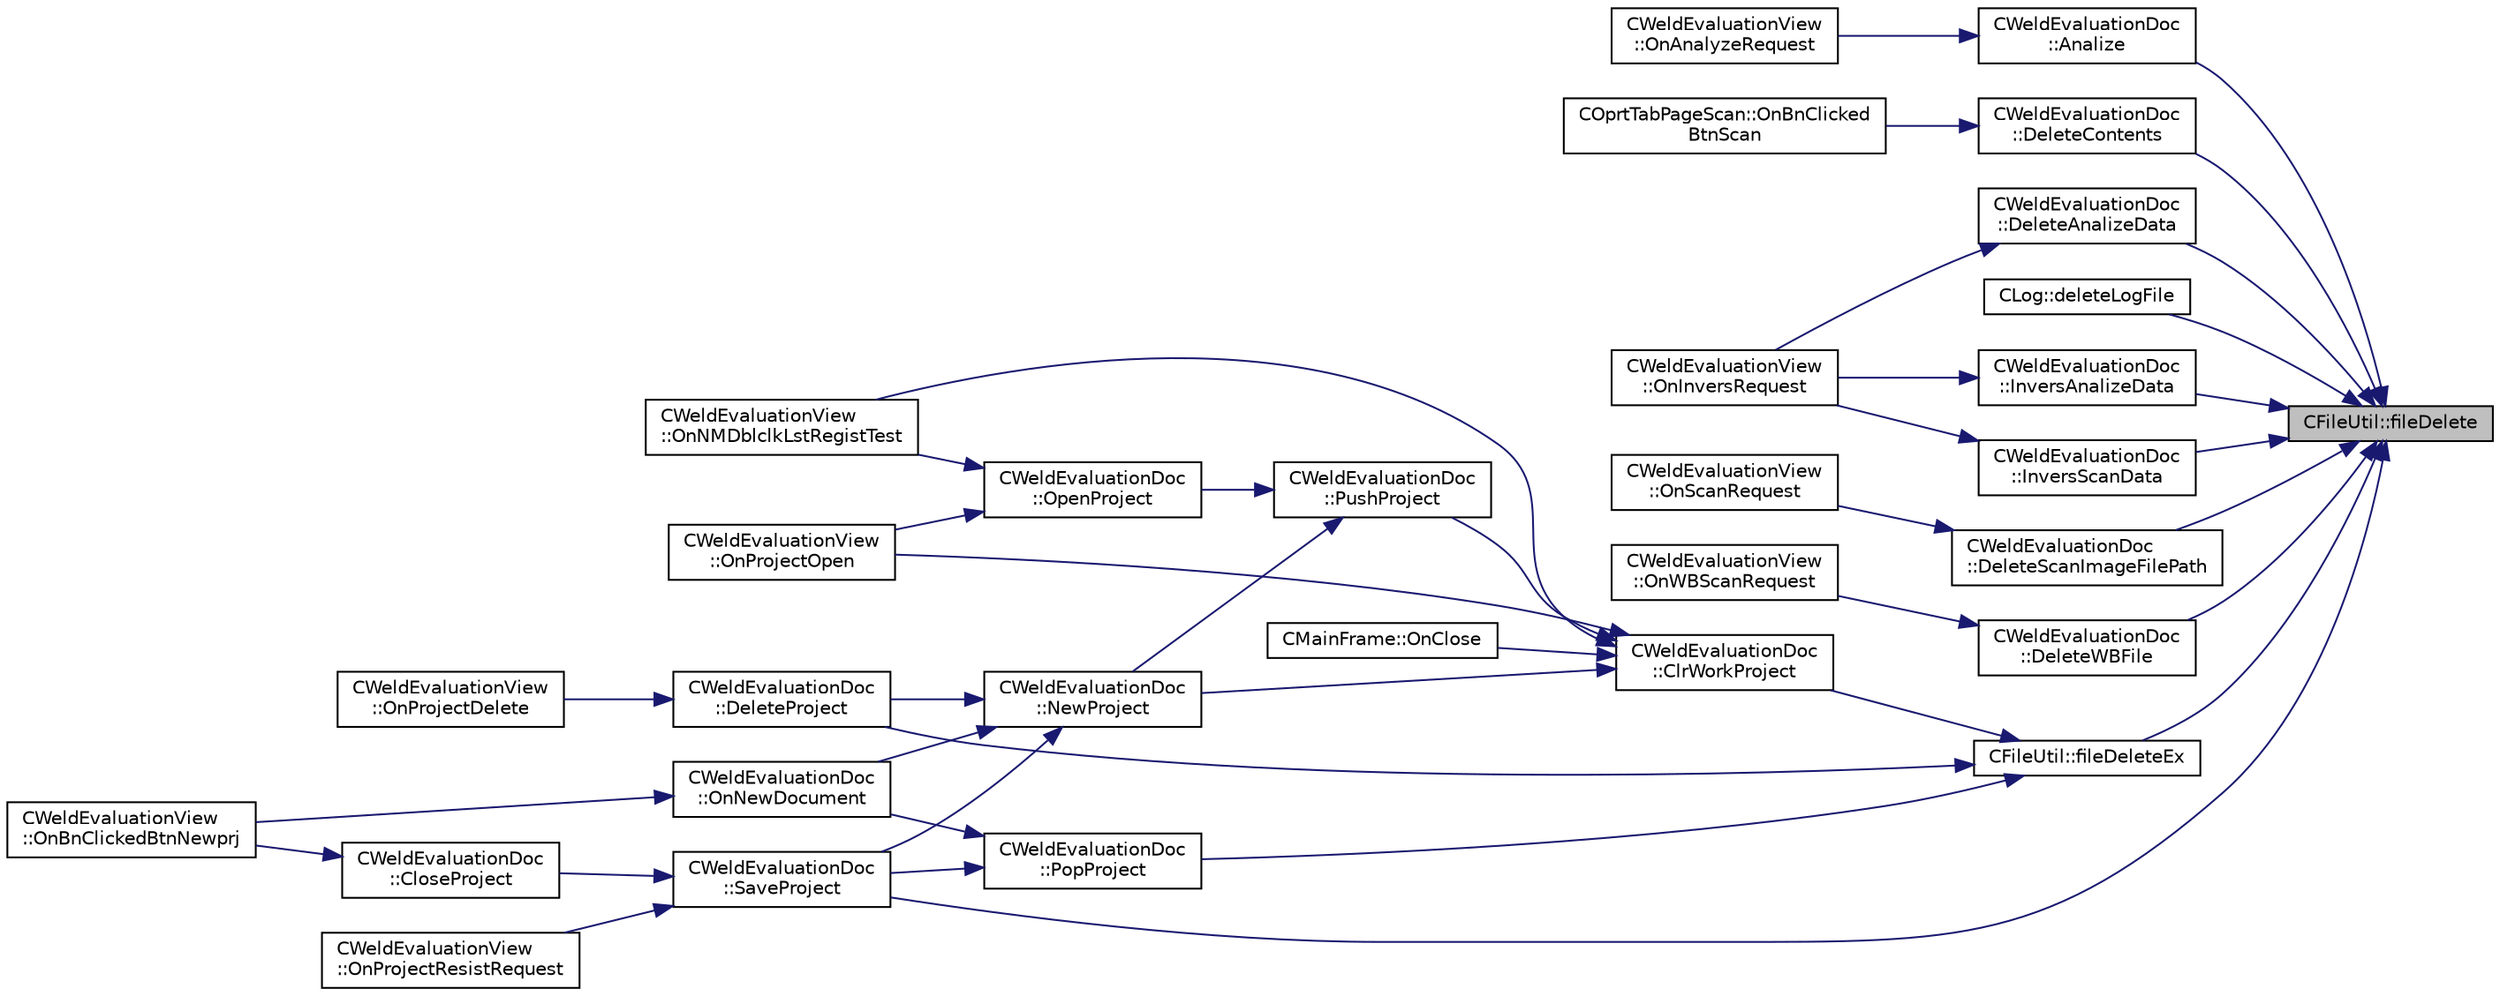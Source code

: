 digraph "CFileUtil::fileDelete"
{
 // LATEX_PDF_SIZE
  edge [fontname="Helvetica",fontsize="10",labelfontname="Helvetica",labelfontsize="10"];
  node [fontname="Helvetica",fontsize="10",shape=record];
  rankdir="RL";
  Node1 [label="CFileUtil::fileDelete",height=0.2,width=0.4,color="black", fillcolor="grey75", style="filled", fontcolor="black",tooltip="ファイルを削除する"];
  Node1 -> Node2 [dir="back",color="midnightblue",fontsize="10",style="solid",fontname="Helvetica"];
  Node2 [label="CWeldEvaluationDoc\l::Analize",height=0.2,width=0.4,color="black", fillcolor="white", style="filled",URL="$class_c_weld_evaluation_doc.html#aec529b21bcd80053e9ace596cc28ee56",tooltip="解析の実施"];
  Node2 -> Node3 [dir="back",color="midnightblue",fontsize="10",style="solid",fontname="Helvetica"];
  Node3 [label="CWeldEvaluationView\l::OnAnalyzeRequest",height=0.2,width=0.4,color="black", fillcolor="white", style="filled",URL="$class_c_weld_evaluation_view.html#a1a9fb7c6caa1412479781ba074a64dc8",tooltip="解析実施要求"];
  Node1 -> Node4 [dir="back",color="midnightblue",fontsize="10",style="solid",fontname="Helvetica"];
  Node4 [label="CWeldEvaluationDoc\l::DeleteAnalizeData",height=0.2,width=0.4,color="black", fillcolor="white", style="filled",URL="$class_c_weld_evaluation_doc.html#a273fbe855a9b6565dddbc8e1043ad82a",tooltip="解析データの削除"];
  Node4 -> Node5 [dir="back",color="midnightblue",fontsize="10",style="solid",fontname="Helvetica"];
  Node5 [label="CWeldEvaluationView\l::OnInversRequest",height=0.2,width=0.4,color="black", fillcolor="white", style="filled",URL="$class_c_weld_evaluation_view.html#a64432e2c0e21d161465fb28eb9e71594",tooltip="データ反転の要求"];
  Node1 -> Node6 [dir="back",color="midnightblue",fontsize="10",style="solid",fontname="Helvetica"];
  Node6 [label="CWeldEvaluationDoc\l::DeleteContents",height=0.2,width=0.4,color="black", fillcolor="white", style="filled",URL="$class_c_weld_evaluation_doc.html#a21fcb772f7329ee52b9b1922b133eca0",tooltip="スキャン情報の削除"];
  Node6 -> Node7 [dir="back",color="midnightblue",fontsize="10",style="solid",fontname="Helvetica"];
  Node7 [label="COprtTabPageScan::OnBnClicked\lBtnScan",height=0.2,width=0.4,color="black", fillcolor="white", style="filled",URL="$class_c_oprt_tab_page_scan.html#a325bd4d3b6c573140e8b23f901378767",tooltip="スキャンボタン押下時処理"];
  Node1 -> Node8 [dir="back",color="midnightblue",fontsize="10",style="solid",fontname="Helvetica"];
  Node8 [label="CLog::deleteLogFile",height=0.2,width=0.4,color="black", fillcolor="white", style="filled",URL="$class_c_log.html#ab71eadeaabab3775e02b9abaabc92564",tooltip="ログファイル削除"];
  Node1 -> Node9 [dir="back",color="midnightblue",fontsize="10",style="solid",fontname="Helvetica"];
  Node9 [label="CWeldEvaluationDoc\l::DeleteScanImageFilePath",height=0.2,width=0.4,color="black", fillcolor="white", style="filled",URL="$class_c_weld_evaluation_doc.html#a29debf651a4b6231f958f33e1769262f",tooltip="スキャンデータイメージの削除"];
  Node9 -> Node10 [dir="back",color="midnightblue",fontsize="10",style="solid",fontname="Helvetica"];
  Node10 [label="CWeldEvaluationView\l::OnScanRequest",height=0.2,width=0.4,color="black", fillcolor="white", style="filled",URL="$class_c_weld_evaluation_view.html#a9384bbeab5745f5806acd59d1e1fb84c",tooltip="スキャンの要求"];
  Node1 -> Node11 [dir="back",color="midnightblue",fontsize="10",style="solid",fontname="Helvetica"];
  Node11 [label="CWeldEvaluationDoc\l::DeleteWBFile",height=0.2,width=0.4,color="black", fillcolor="white", style="filled",URL="$class_c_weld_evaluation_doc.html#a0da31b2f65ebdcc0fa233216ce2b570e",tooltip="ホワイトバランスファイルの削除"];
  Node11 -> Node12 [dir="back",color="midnightblue",fontsize="10",style="solid",fontname="Helvetica"];
  Node12 [label="CWeldEvaluationView\l::OnWBScanRequest",height=0.2,width=0.4,color="black", fillcolor="white", style="filled",URL="$class_c_weld_evaluation_view.html#a2b69faf84702201cc5dbfe3fcd202b32",tooltip="ホワイトバランススキャンの要求"];
  Node1 -> Node13 [dir="back",color="midnightblue",fontsize="10",style="solid",fontname="Helvetica"];
  Node13 [label="CFileUtil::fileDeleteEx",height=0.2,width=0.4,color="black", fillcolor="white", style="filled",URL="$class_c_file_util.html#a1a5b66b44b29a8777c94cf89f960323d",tooltip="ファイルを削除する（ディレクトリを含むリーカーシブル削除）"];
  Node13 -> Node14 [dir="back",color="midnightblue",fontsize="10",style="solid",fontname="Helvetica"];
  Node14 [label="CWeldEvaluationDoc\l::ClrWorkProject",height=0.2,width=0.4,color="black", fillcolor="white", style="filled",URL="$class_c_weld_evaluation_doc.html#a66c4a406f8a43359ced44c21e974cb90",tooltip="ワークプロジェクトの削除"];
  Node14 -> Node15 [dir="back",color="midnightblue",fontsize="10",style="solid",fontname="Helvetica"];
  Node15 [label="CWeldEvaluationDoc\l::NewProject",height=0.2,width=0.4,color="black", fillcolor="white", style="filled",URL="$class_c_weld_evaluation_doc.html#a0aec3875f86f89c63daf5161cfded60d",tooltip="新規プロジェクトの構築"];
  Node15 -> Node16 [dir="back",color="midnightblue",fontsize="10",style="solid",fontname="Helvetica"];
  Node16 [label="CWeldEvaluationDoc\l::DeleteProject",height=0.2,width=0.4,color="black", fillcolor="white", style="filled",URL="$class_c_weld_evaluation_doc.html#acceb13e1dba62f59383094194ecf9774",tooltip="プロジェクトの削除"];
  Node16 -> Node17 [dir="back",color="midnightblue",fontsize="10",style="solid",fontname="Helvetica"];
  Node17 [label="CWeldEvaluationView\l::OnProjectDelete",height=0.2,width=0.4,color="black", fillcolor="white", style="filled",URL="$class_c_weld_evaluation_view.html#a1c8f728724d0615945c96bc74bf24e76",tooltip="プロジェクト削除"];
  Node15 -> Node18 [dir="back",color="midnightblue",fontsize="10",style="solid",fontname="Helvetica"];
  Node18 [label="CWeldEvaluationDoc\l::OnNewDocument",height=0.2,width=0.4,color="black", fillcolor="white", style="filled",URL="$class_c_weld_evaluation_doc.html#a2e500461803db9361e0e0c86bc549547",tooltip="新規プロジェクト作成"];
  Node18 -> Node19 [dir="back",color="midnightblue",fontsize="10",style="solid",fontname="Helvetica"];
  Node19 [label="CWeldEvaluationView\l::OnBnClickedBtnNewprj",height=0.2,width=0.4,color="black", fillcolor="white", style="filled",URL="$class_c_weld_evaluation_view.html#ae37e8e96f656ee1e5ac50c77258dcd91",tooltip="「新規検査」ボタン押下時処理"];
  Node15 -> Node20 [dir="back",color="midnightblue",fontsize="10",style="solid",fontname="Helvetica"];
  Node20 [label="CWeldEvaluationDoc\l::SaveProject",height=0.2,width=0.4,color="black", fillcolor="white", style="filled",URL="$class_c_weld_evaluation_doc.html#a92d375305f80e0626001ab1b3c8d75a0",tooltip="プロジェクトの保存"];
  Node20 -> Node21 [dir="back",color="midnightblue",fontsize="10",style="solid",fontname="Helvetica"];
  Node21 [label="CWeldEvaluationDoc\l::CloseProject",height=0.2,width=0.4,color="black", fillcolor="white", style="filled",URL="$class_c_weld_evaluation_doc.html#a848f1a59f54ec2dccf6b874e3371c0a8",tooltip="プロジェクトの終了"];
  Node21 -> Node19 [dir="back",color="midnightblue",fontsize="10",style="solid",fontname="Helvetica"];
  Node20 -> Node22 [dir="back",color="midnightblue",fontsize="10",style="solid",fontname="Helvetica"];
  Node22 [label="CWeldEvaluationView\l::OnProjectResistRequest",height=0.2,width=0.4,color="black", fillcolor="white", style="filled",URL="$class_c_weld_evaluation_view.html#ab8be50e0c7eeb845227827a2c0e99342",tooltip="プロジェクトの更新要求"];
  Node14 -> Node23 [dir="back",color="midnightblue",fontsize="10",style="solid",fontname="Helvetica"];
  Node23 [label="CMainFrame::OnClose",height=0.2,width=0.4,color="black", fillcolor="white", style="filled",URL="$class_c_main_frame.html#a1d2d2b0b5a12fa591dcbf41ec0368cc9",tooltip="クローズ処理"];
  Node14 -> Node24 [dir="back",color="midnightblue",fontsize="10",style="solid",fontname="Helvetica"];
  Node24 [label="CWeldEvaluationView\l::OnNMDblclkLstRegistTest",height=0.2,width=0.4,color="black", fillcolor="white", style="filled",URL="$class_c_weld_evaluation_view.html#a407de32087c90c2e33915da88a6cc911",tooltip="登録済み検査選択時処理"];
  Node14 -> Node25 [dir="back",color="midnightblue",fontsize="10",style="solid",fontname="Helvetica"];
  Node25 [label="CWeldEvaluationView\l::OnProjectOpen",height=0.2,width=0.4,color="black", fillcolor="white", style="filled",URL="$class_c_weld_evaluation_view.html#a78595107782d434cd4840b1c98585867",tooltip="プロジェクトのオープン"];
  Node14 -> Node26 [dir="back",color="midnightblue",fontsize="10",style="solid",fontname="Helvetica"];
  Node26 [label="CWeldEvaluationDoc\l::PushProject",height=0.2,width=0.4,color="black", fillcolor="white", style="filled",URL="$class_c_weld_evaluation_doc.html#a051b247732fab46470782bf66c3cf332",tooltip="プロジェクトをワークへ移動"];
  Node26 -> Node15 [dir="back",color="midnightblue",fontsize="10",style="solid",fontname="Helvetica"];
  Node26 -> Node27 [dir="back",color="midnightblue",fontsize="10",style="solid",fontname="Helvetica"];
  Node27 [label="CWeldEvaluationDoc\l::OpenProject",height=0.2,width=0.4,color="black", fillcolor="white", style="filled",URL="$class_c_weld_evaluation_doc.html#abd81887407c6ef8abfb6beed49309aab",tooltip="既存プロジェクトのオープン"];
  Node27 -> Node24 [dir="back",color="midnightblue",fontsize="10",style="solid",fontname="Helvetica"];
  Node27 -> Node25 [dir="back",color="midnightblue",fontsize="10",style="solid",fontname="Helvetica"];
  Node13 -> Node16 [dir="back",color="midnightblue",fontsize="10",style="solid",fontname="Helvetica"];
  Node13 -> Node28 [dir="back",color="midnightblue",fontsize="10",style="solid",fontname="Helvetica"];
  Node28 [label="CWeldEvaluationDoc\l::PopProject",height=0.2,width=0.4,color="black", fillcolor="white", style="filled",URL="$class_c_weld_evaluation_doc.html#ad97fb1fff98c1ec282fed06254c44e4f",tooltip="ワークからプロジェクトへ移動"];
  Node28 -> Node18 [dir="back",color="midnightblue",fontsize="10",style="solid",fontname="Helvetica"];
  Node28 -> Node20 [dir="back",color="midnightblue",fontsize="10",style="solid",fontname="Helvetica"];
  Node1 -> Node29 [dir="back",color="midnightblue",fontsize="10",style="solid",fontname="Helvetica"];
  Node29 [label="CWeldEvaluationDoc\l::InversAnalizeData",height=0.2,width=0.4,color="black", fillcolor="white", style="filled",URL="$class_c_weld_evaluation_doc.html#a068a746e175823fe05268b96ca2207a5",tooltip="解析データの反転"];
  Node29 -> Node5 [dir="back",color="midnightblue",fontsize="10",style="solid",fontname="Helvetica"];
  Node1 -> Node30 [dir="back",color="midnightblue",fontsize="10",style="solid",fontname="Helvetica"];
  Node30 [label="CWeldEvaluationDoc\l::InversScanData",height=0.2,width=0.4,color="black", fillcolor="white", style="filled",URL="$class_c_weld_evaluation_doc.html#a7b5e52d33a0ce7e1fd3e55d6558c553e",tooltip="スキャンデータの反転"];
  Node30 -> Node5 [dir="back",color="midnightblue",fontsize="10",style="solid",fontname="Helvetica"];
  Node1 -> Node20 [dir="back",color="midnightblue",fontsize="10",style="solid",fontname="Helvetica"];
}
